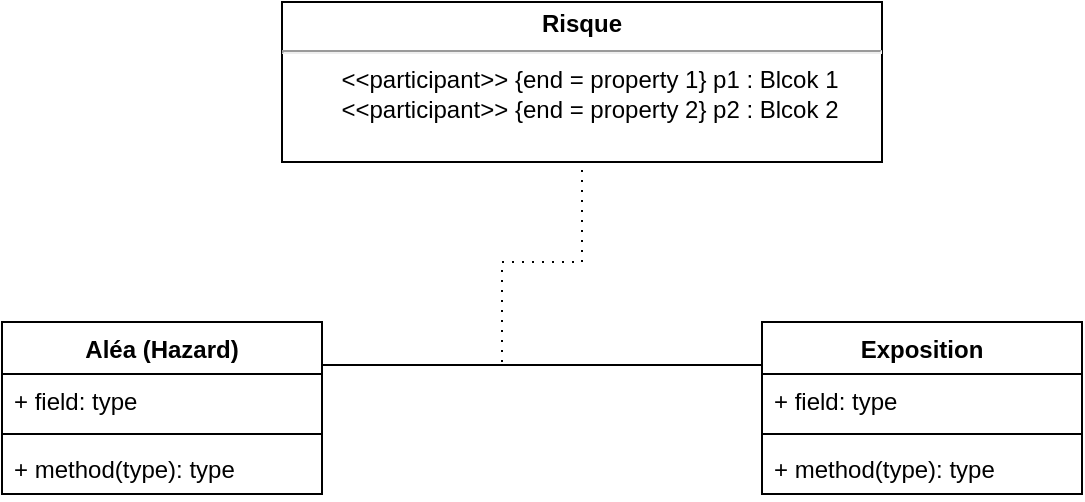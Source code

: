 <mxfile version="17.4.6" type="github">
  <diagram id="Xd301MAgB2VMOJU_G3_f" name="Page-1">
    <mxGraphModel dx="1355" dy="777" grid="1" gridSize="10" guides="1" tooltips="1" connect="1" arrows="1" fold="1" page="1" pageScale="1" pageWidth="827" pageHeight="1169" math="0" shadow="0">
      <root>
        <mxCell id="0" />
        <mxCell id="1" parent="0" />
        <mxCell id="RJttosyhQRh3YMPW9Dck-5" value="Aléa (Hazard)" style="swimlane;fontStyle=1;align=center;verticalAlign=top;childLayout=stackLayout;horizontal=1;startSize=26;horizontalStack=0;resizeParent=1;resizeParentMax=0;resizeLast=0;collapsible=1;marginBottom=0;" vertex="1" parent="1">
          <mxGeometry x="100" y="380" width="160" height="86" as="geometry" />
        </mxCell>
        <mxCell id="RJttosyhQRh3YMPW9Dck-6" value="+ field: type" style="text;strokeColor=none;fillColor=none;align=left;verticalAlign=top;spacingLeft=4;spacingRight=4;overflow=hidden;rotatable=0;points=[[0,0.5],[1,0.5]];portConstraint=eastwest;" vertex="1" parent="RJttosyhQRh3YMPW9Dck-5">
          <mxGeometry y="26" width="160" height="26" as="geometry" />
        </mxCell>
        <mxCell id="RJttosyhQRh3YMPW9Dck-7" value="" style="line;strokeWidth=1;fillColor=none;align=left;verticalAlign=middle;spacingTop=-1;spacingLeft=3;spacingRight=3;rotatable=0;labelPosition=right;points=[];portConstraint=eastwest;" vertex="1" parent="RJttosyhQRh3YMPW9Dck-5">
          <mxGeometry y="52" width="160" height="8" as="geometry" />
        </mxCell>
        <mxCell id="RJttosyhQRh3YMPW9Dck-8" value="+ method(type): type" style="text;strokeColor=none;fillColor=none;align=left;verticalAlign=top;spacingLeft=4;spacingRight=4;overflow=hidden;rotatable=0;points=[[0,0.5],[1,0.5]];portConstraint=eastwest;" vertex="1" parent="RJttosyhQRh3YMPW9Dck-5">
          <mxGeometry y="60" width="160" height="26" as="geometry" />
        </mxCell>
        <mxCell id="RJttosyhQRh3YMPW9Dck-9" value="Exposition" style="swimlane;fontStyle=1;align=center;verticalAlign=top;childLayout=stackLayout;horizontal=1;startSize=26;horizontalStack=0;resizeParent=1;resizeParentMax=0;resizeLast=0;collapsible=1;marginBottom=0;" vertex="1" parent="1">
          <mxGeometry x="480" y="380" width="160" height="86" as="geometry" />
        </mxCell>
        <mxCell id="RJttosyhQRh3YMPW9Dck-10" value="+ field: type" style="text;strokeColor=none;fillColor=none;align=left;verticalAlign=top;spacingLeft=4;spacingRight=4;overflow=hidden;rotatable=0;points=[[0,0.5],[1,0.5]];portConstraint=eastwest;" vertex="1" parent="RJttosyhQRh3YMPW9Dck-9">
          <mxGeometry y="26" width="160" height="26" as="geometry" />
        </mxCell>
        <mxCell id="RJttosyhQRh3YMPW9Dck-11" value="" style="line;strokeWidth=1;fillColor=none;align=left;verticalAlign=middle;spacingTop=-1;spacingLeft=3;spacingRight=3;rotatable=0;labelPosition=right;points=[];portConstraint=eastwest;" vertex="1" parent="RJttosyhQRh3YMPW9Dck-9">
          <mxGeometry y="52" width="160" height="8" as="geometry" />
        </mxCell>
        <mxCell id="RJttosyhQRh3YMPW9Dck-12" value="+ method(type): type" style="text;strokeColor=none;fillColor=none;align=left;verticalAlign=top;spacingLeft=4;spacingRight=4;overflow=hidden;rotatable=0;points=[[0,0.5],[1,0.5]];portConstraint=eastwest;" vertex="1" parent="RJttosyhQRh3YMPW9Dck-9">
          <mxGeometry y="60" width="160" height="26" as="geometry" />
        </mxCell>
        <mxCell id="RJttosyhQRh3YMPW9Dck-26" value="&lt;p style=&quot;margin: 0px ; margin-top: 4px ; text-align: center&quot;&gt;&lt;b&gt;Risque&lt;/b&gt;&lt;/p&gt;&lt;hr&gt;&lt;p style=&quot;margin: 0px ; margin-left: 8px ; text-align: center&quot;&gt;&amp;lt;&amp;lt;participant&amp;gt;&amp;gt; {end = property 1} p1 : Blcok 1&lt;br&gt;&amp;lt;&amp;lt;participant&amp;gt;&amp;gt; {end = property 2} p2 : Blcok 2&lt;/p&gt;" style="shape=rect;html=1;overflow=fill;whiteSpace=wrap;" vertex="1" parent="1">
          <mxGeometry x="240" y="220" width="300" height="80" as="geometry" />
        </mxCell>
        <mxCell id="RJttosyhQRh3YMPW9Dck-27" value="" style="edgeStyle=elbowEdgeStyle;html=1;endArrow=none;rounded=0;exitX=1;exitY=0.25;exitDx=0;exitDy=0;entryX=0;entryY=0.25;entryDx=0;entryDy=0;snapToPoint=0;" edge="1" parent="1" source="RJttosyhQRh3YMPW9Dck-5" target="RJttosyhQRh3YMPW9Dck-9">
          <mxGeometry width="100" height="75" relative="1" as="geometry">
            <mxPoint x="360" y="435" as="sourcePoint" />
            <mxPoint x="460" y="360" as="targetPoint" />
          </mxGeometry>
        </mxCell>
        <mxCell id="RJttosyhQRh3YMPW9Dck-32" value="" style="edgeStyle=elbowEdgeStyle;fontSize=12;html=1;endFill=0;startFill=0;endSize=6;startSize=6;dashed=1;dashPattern=1 4;endArrow=none;startArrow=none;rounded=0;elbow=vertical;entryX=0.5;entryY=1;entryDx=0;entryDy=0;snapToPoint=0;metaEdit=0;" edge="1" parent="1" target="RJttosyhQRh3YMPW9Dck-26">
          <mxGeometry width="160" relative="1" as="geometry">
            <mxPoint x="350" y="400" as="sourcePoint" />
            <mxPoint x="490" y="400" as="targetPoint" />
          </mxGeometry>
        </mxCell>
      </root>
    </mxGraphModel>
  </diagram>
</mxfile>
